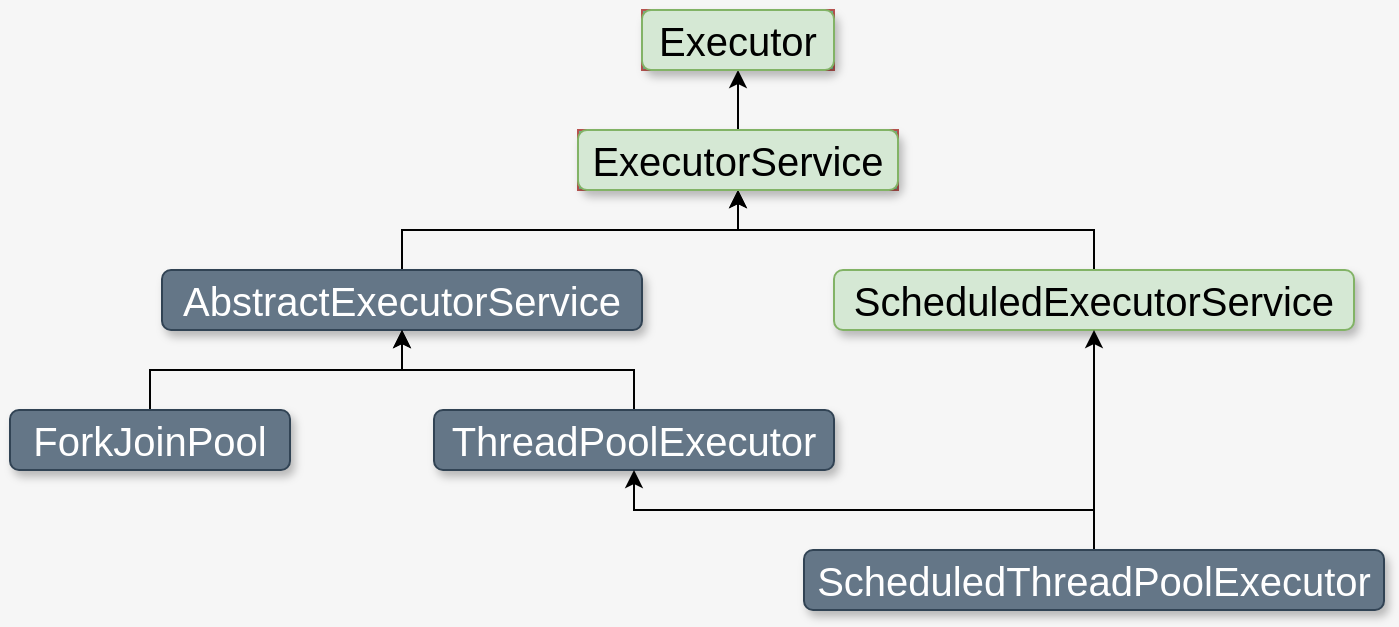 <mxfile version="13.6.2" type="device"><diagram id="4p71xnOgUjNwuOjVY22Y" name="第 1 页"><mxGraphModel dx="1024" dy="592" grid="1" gridSize="10" guides="1" tooltips="1" connect="1" arrows="1" fold="1" page="1" pageScale="1" pageWidth="827" pageHeight="1169" background="#F6F6F6" math="0" shadow="0"><root><mxCell id="0"/><mxCell id="1" parent="0"/><mxCell id="RjYkey7T2AMzaW0rcuTp-2" value="Executor" style="text;html=1;strokeColor=#b85450;align=center;verticalAlign=middle;whiteSpace=wrap;rounded=0;fontSize=20;labelBackgroundColor=none;fillColor=#67AB9F;" vertex="1" parent="1"><mxGeometry x="366" y="170" width="96" height="30" as="geometry"/></mxCell><mxCell id="RjYkey7T2AMzaW0rcuTp-18" style="edgeStyle=orthogonalEdgeStyle;rounded=0;orthogonalLoop=1;jettySize=auto;html=1;exitX=0.5;exitY=0;exitDx=0;exitDy=0;fontSize=20;" edge="1" parent="1" source="RjYkey7T2AMzaW0rcuTp-3" target="RjYkey7T2AMzaW0rcuTp-2"><mxGeometry relative="1" as="geometry"/></mxCell><mxCell id="RjYkey7T2AMzaW0rcuTp-3" value="ExecutorService" style="text;html=1;strokeColor=#b85450;align=center;verticalAlign=middle;whiteSpace=wrap;rounded=0;fontSize=20;labelBackgroundColor=none;fillColor=#67AB9F;" vertex="1" parent="1"><mxGeometry x="334" y="230" width="160" height="30" as="geometry"/></mxCell><mxCell id="RjYkey7T2AMzaW0rcuTp-20" style="edgeStyle=orthogonalEdgeStyle;rounded=0;orthogonalLoop=1;jettySize=auto;html=1;exitX=0.5;exitY=0;exitDx=0;exitDy=0;entryX=0.5;entryY=1;entryDx=0;entryDy=0;fontSize=20;" edge="1" parent="1" source="RjYkey7T2AMzaW0rcuTp-4" target="RjYkey7T2AMzaW0rcuTp-3"><mxGeometry relative="1" as="geometry"/></mxCell><mxCell id="RjYkey7T2AMzaW0rcuTp-4" value="AbstractExecutorService" style="text;html=1;strokeColor=#314354;fillColor=#647687;align=center;verticalAlign=middle;whiteSpace=wrap;rounded=1;fontSize=20;labelBackgroundColor=none;fontColor=#ffffff;shadow=1;" vertex="1" parent="1"><mxGeometry x="126" y="300" width="240" height="30" as="geometry"/></mxCell><mxCell id="RjYkey7T2AMzaW0rcuTp-19" style="edgeStyle=orthogonalEdgeStyle;rounded=0;orthogonalLoop=1;jettySize=auto;html=1;exitX=0.5;exitY=0;exitDx=0;exitDy=0;entryX=0.5;entryY=1;entryDx=0;entryDy=0;fontSize=20;" edge="1" parent="1" source="RjYkey7T2AMzaW0rcuTp-5" target="RjYkey7T2AMzaW0rcuTp-3"><mxGeometry relative="1" as="geometry"/></mxCell><mxCell id="RjYkey7T2AMzaW0rcuTp-5" value="ScheduledExecutorService" style="text;html=1;strokeColor=#82b366;align=center;verticalAlign=middle;whiteSpace=wrap;rounded=1;fontSize=20;labelBackgroundColor=none;fillColor=#d5e8d4;shadow=1;" vertex="1" parent="1"><mxGeometry x="462" y="300" width="260" height="30" as="geometry"/></mxCell><mxCell id="RjYkey7T2AMzaW0rcuTp-22" style="edgeStyle=orthogonalEdgeStyle;rounded=0;orthogonalLoop=1;jettySize=auto;html=1;exitX=0.5;exitY=0;exitDx=0;exitDy=0;fontSize=20;" edge="1" parent="1" source="RjYkey7T2AMzaW0rcuTp-6" target="RjYkey7T2AMzaW0rcuTp-4"><mxGeometry relative="1" as="geometry"/></mxCell><mxCell id="RjYkey7T2AMzaW0rcuTp-6" value="ForkJoinPool" style="text;html=1;strokeColor=#314354;fillColor=#647687;align=center;verticalAlign=middle;whiteSpace=wrap;rounded=1;fontSize=20;labelBackgroundColor=none;fontColor=#ffffff;shadow=1;" vertex="1" parent="1"><mxGeometry x="50" y="370" width="140" height="30" as="geometry"/></mxCell><mxCell id="RjYkey7T2AMzaW0rcuTp-23" style="edgeStyle=orthogonalEdgeStyle;rounded=0;orthogonalLoop=1;jettySize=auto;html=1;exitX=0.5;exitY=0;exitDx=0;exitDy=0;fontSize=20;" edge="1" parent="1" source="RjYkey7T2AMzaW0rcuTp-7" target="RjYkey7T2AMzaW0rcuTp-4"><mxGeometry relative="1" as="geometry"/></mxCell><mxCell id="RjYkey7T2AMzaW0rcuTp-7" value="ThreadPoolExecutor" style="text;html=1;strokeColor=#314354;fillColor=#647687;align=center;verticalAlign=middle;whiteSpace=wrap;rounded=1;fontSize=20;labelBackgroundColor=none;fontColor=#ffffff;shadow=1;" vertex="1" parent="1"><mxGeometry x="262" y="370" width="200" height="30" as="geometry"/></mxCell><mxCell id="RjYkey7T2AMzaW0rcuTp-24" style="edgeStyle=orthogonalEdgeStyle;rounded=0;orthogonalLoop=1;jettySize=auto;html=1;exitX=0.5;exitY=0;exitDx=0;exitDy=0;fontSize=20;" edge="1" parent="1" source="RjYkey7T2AMzaW0rcuTp-8" target="RjYkey7T2AMzaW0rcuTp-5"><mxGeometry relative="1" as="geometry"/></mxCell><mxCell id="RjYkey7T2AMzaW0rcuTp-25" style="edgeStyle=orthogonalEdgeStyle;rounded=0;orthogonalLoop=1;jettySize=auto;html=1;exitX=0.5;exitY=0;exitDx=0;exitDy=0;fontSize=20;" edge="1" parent="1" source="RjYkey7T2AMzaW0rcuTp-8" target="RjYkey7T2AMzaW0rcuTp-7"><mxGeometry relative="1" as="geometry"/></mxCell><mxCell id="RjYkey7T2AMzaW0rcuTp-8" value="ScheduledThreadPoolExecutor" style="text;html=1;strokeColor=#314354;fillColor=#647687;align=center;verticalAlign=middle;whiteSpace=wrap;rounded=1;fontSize=20;labelBackgroundColor=none;fontColor=#ffffff;shadow=1;" vertex="1" parent="1"><mxGeometry x="447" y="440" width="290" height="30" as="geometry"/></mxCell><mxCell id="RjYkey7T2AMzaW0rcuTp-28" value="Executor" style="text;html=1;strokeColor=#82b366;align=center;verticalAlign=middle;whiteSpace=wrap;rounded=1;fontSize=20;labelBackgroundColor=none;fillColor=#d5e8d4;shadow=1;" vertex="1" parent="1"><mxGeometry x="366" y="170" width="96" height="30" as="geometry"/></mxCell><mxCell id="RjYkey7T2AMzaW0rcuTp-29" value="ExecutorService" style="text;html=1;strokeColor=#82b366;align=center;verticalAlign=middle;whiteSpace=wrap;rounded=1;fontSize=20;labelBackgroundColor=none;fillColor=#d5e8d4;shadow=1;" vertex="1" parent="1"><mxGeometry x="334" y="230" width="160" height="30" as="geometry"/></mxCell></root></mxGraphModel></diagram></mxfile>